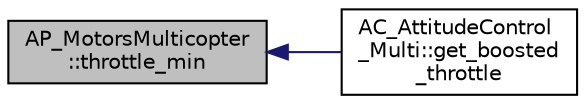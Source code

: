 digraph "AP_MotorsMulticopter::throttle_min"
{
 // INTERACTIVE_SVG=YES
  edge [fontname="Helvetica",fontsize="10",labelfontname="Helvetica",labelfontsize="10"];
  node [fontname="Helvetica",fontsize="10",shape=record];
  rankdir="LR";
  Node1 [label="AP_MotorsMulticopter\l::throttle_min",height=0.2,width=0.4,color="black", fillcolor="grey75", style="filled", fontcolor="black"];
  Node1 -> Node2 [dir="back",color="midnightblue",fontsize="10",style="solid",fontname="Helvetica"];
  Node2 [label="AC_AttitudeControl\l_Multi::get_boosted\l_throttle",height=0.2,width=0.4,color="black", fillcolor="white", style="filled",URL="$classAC__AttitudeControl__Multi.html#a02088d22aa72e03d0d5ba51fa5fc3cb1"];
}
